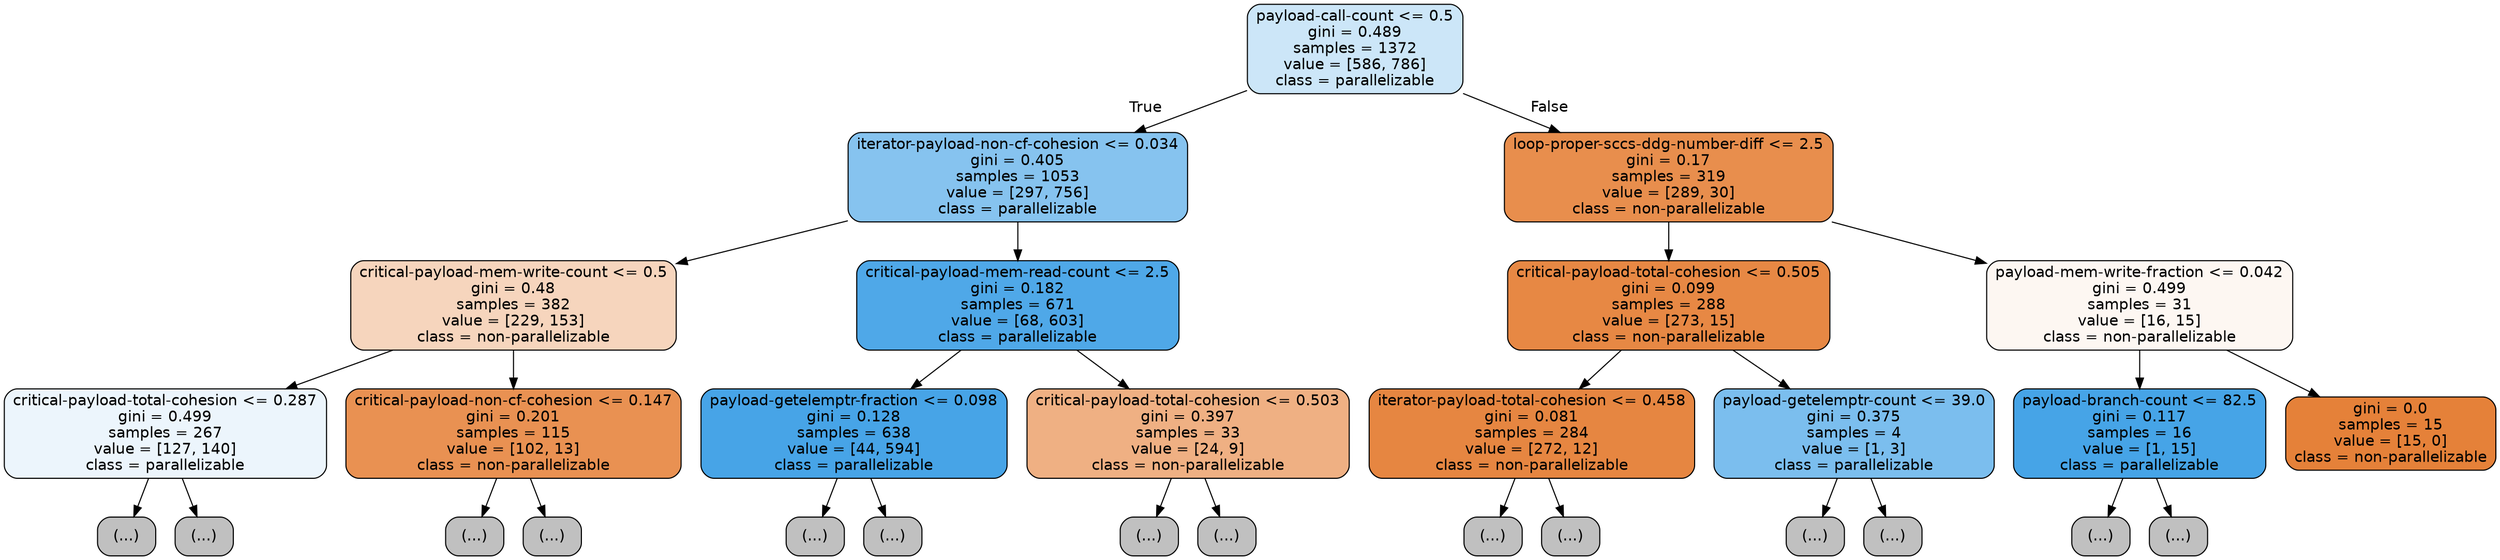 digraph Tree {
node [shape=box, style="filled, rounded", color="black", fontname=helvetica] ;
edge [fontname=helvetica] ;
0 [label="payload-call-count <= 0.5\ngini = 0.489\nsamples = 1372\nvalue = [586, 786]\nclass = parallelizable", fillcolor="#399de541"] ;
1 [label="iterator-payload-non-cf-cohesion <= 0.034\ngini = 0.405\nsamples = 1053\nvalue = [297, 756]\nclass = parallelizable", fillcolor="#399de59b"] ;
0 -> 1 [labeldistance=2.5, labelangle=45, headlabel="True"] ;
2 [label="critical-payload-mem-write-count <= 0.5\ngini = 0.48\nsamples = 382\nvalue = [229, 153]\nclass = non-parallelizable", fillcolor="#e5813955"] ;
1 -> 2 ;
3 [label="critical-payload-total-cohesion <= 0.287\ngini = 0.499\nsamples = 267\nvalue = [127, 140]\nclass = parallelizable", fillcolor="#399de518"] ;
2 -> 3 ;
4 [label="(...)", fillcolor="#C0C0C0"] ;
3 -> 4 ;
31 [label="(...)", fillcolor="#C0C0C0"] ;
3 -> 31 ;
52 [label="critical-payload-non-cf-cohesion <= 0.147\ngini = 0.201\nsamples = 115\nvalue = [102, 13]\nclass = non-parallelizable", fillcolor="#e58139de"] ;
2 -> 52 ;
53 [label="(...)", fillcolor="#C0C0C0"] ;
52 -> 53 ;
62 [label="(...)", fillcolor="#C0C0C0"] ;
52 -> 62 ;
71 [label="critical-payload-mem-read-count <= 2.5\ngini = 0.182\nsamples = 671\nvalue = [68, 603]\nclass = parallelizable", fillcolor="#399de5e2"] ;
1 -> 71 ;
72 [label="payload-getelemptr-fraction <= 0.098\ngini = 0.128\nsamples = 638\nvalue = [44, 594]\nclass = parallelizable", fillcolor="#399de5ec"] ;
71 -> 72 ;
73 [label="(...)", fillcolor="#C0C0C0"] ;
72 -> 73 ;
74 [label="(...)", fillcolor="#C0C0C0"] ;
72 -> 74 ;
153 [label="critical-payload-total-cohesion <= 0.503\ngini = 0.397\nsamples = 33\nvalue = [24, 9]\nclass = non-parallelizable", fillcolor="#e581399f"] ;
71 -> 153 ;
154 [label="(...)", fillcolor="#C0C0C0"] ;
153 -> 154 ;
167 [label="(...)", fillcolor="#C0C0C0"] ;
153 -> 167 ;
168 [label="loop-proper-sccs-ddg-number-diff <= 2.5\ngini = 0.17\nsamples = 319\nvalue = [289, 30]\nclass = non-parallelizable", fillcolor="#e58139e5"] ;
0 -> 168 [labeldistance=2.5, labelangle=-45, headlabel="False"] ;
169 [label="critical-payload-total-cohesion <= 0.505\ngini = 0.099\nsamples = 288\nvalue = [273, 15]\nclass = non-parallelizable", fillcolor="#e58139f1"] ;
168 -> 169 ;
170 [label="iterator-payload-total-cohesion <= 0.458\ngini = 0.081\nsamples = 284\nvalue = [272, 12]\nclass = non-parallelizable", fillcolor="#e58139f4"] ;
169 -> 170 ;
171 [label="(...)", fillcolor="#C0C0C0"] ;
170 -> 171 ;
180 [label="(...)", fillcolor="#C0C0C0"] ;
170 -> 180 ;
187 [label="payload-getelemptr-count <= 39.0\ngini = 0.375\nsamples = 4\nvalue = [1, 3]\nclass = parallelizable", fillcolor="#399de5aa"] ;
169 -> 187 ;
188 [label="(...)", fillcolor="#C0C0C0"] ;
187 -> 188 ;
189 [label="(...)", fillcolor="#C0C0C0"] ;
187 -> 189 ;
190 [label="payload-mem-write-fraction <= 0.042\ngini = 0.499\nsamples = 31\nvalue = [16, 15]\nclass = non-parallelizable", fillcolor="#e5813910"] ;
168 -> 190 ;
191 [label="payload-branch-count <= 82.5\ngini = 0.117\nsamples = 16\nvalue = [1, 15]\nclass = parallelizable", fillcolor="#399de5ee"] ;
190 -> 191 ;
192 [label="(...)", fillcolor="#C0C0C0"] ;
191 -> 192 ;
193 [label="(...)", fillcolor="#C0C0C0"] ;
191 -> 193 ;
194 [label="gini = 0.0\nsamples = 15\nvalue = [15, 0]\nclass = non-parallelizable", fillcolor="#e58139ff"] ;
190 -> 194 ;
}